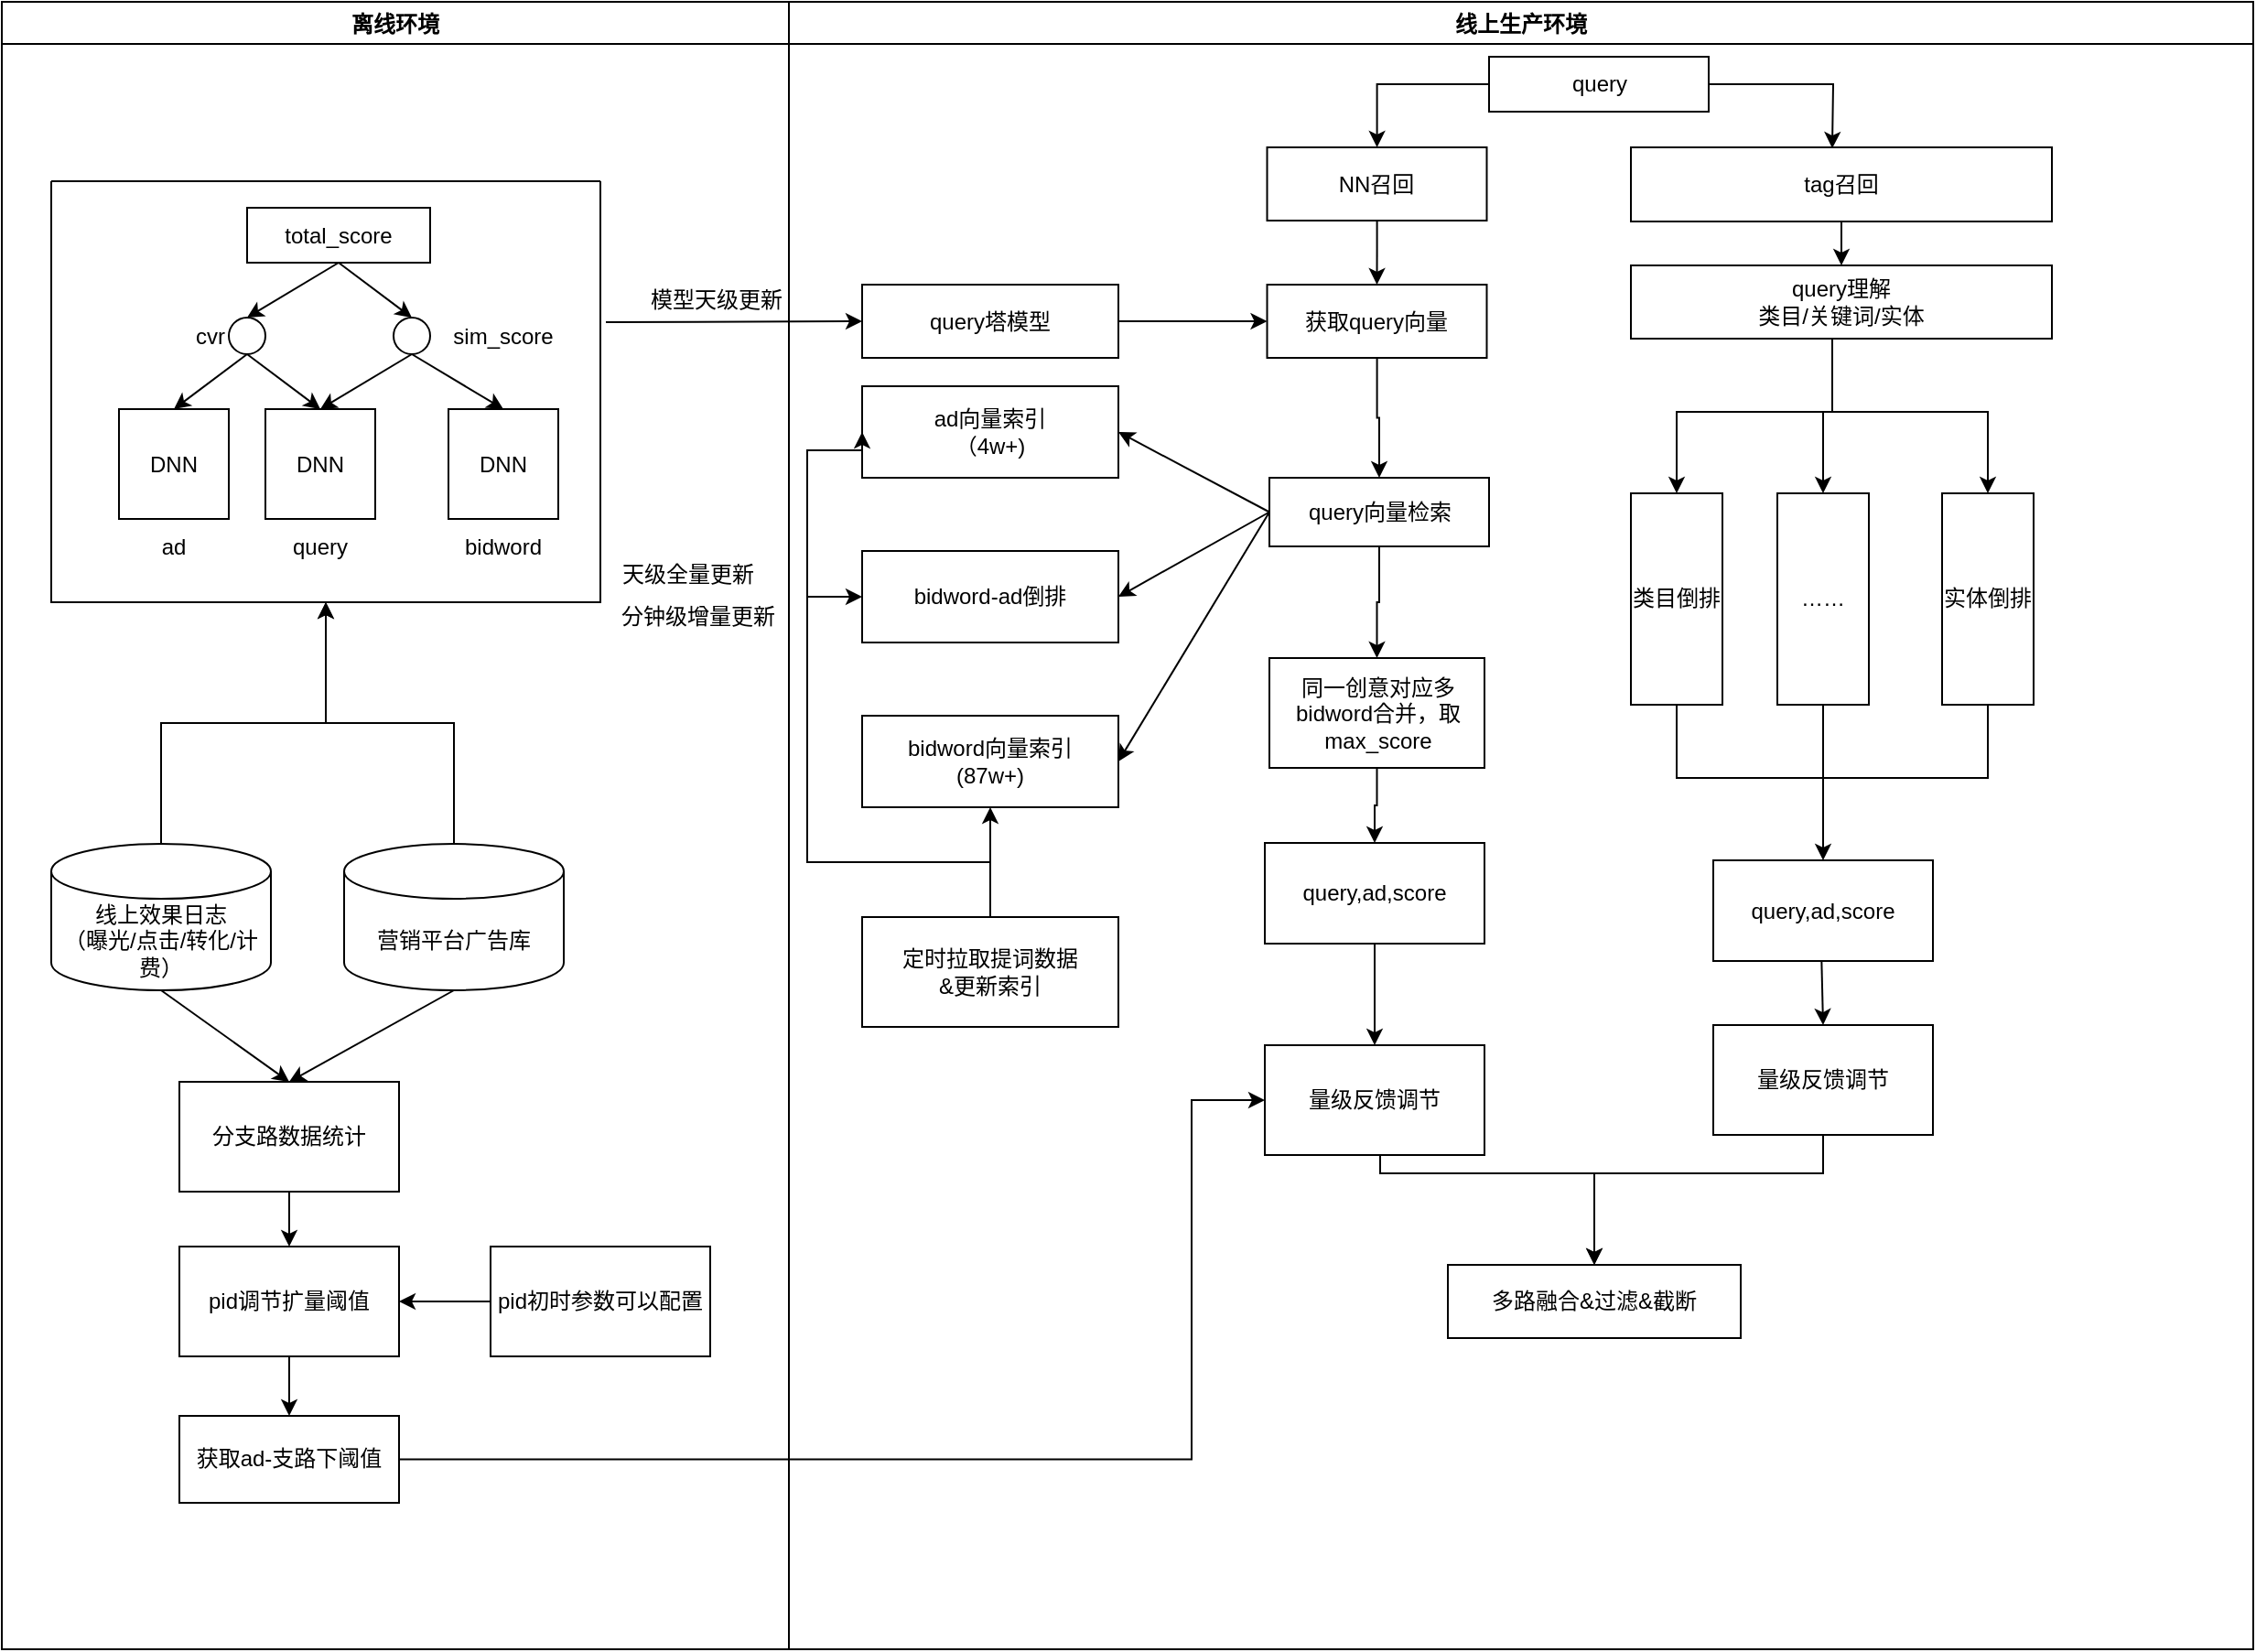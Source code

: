 <mxfile version="20.5.1" type="github">
  <diagram id="C5RBs43oDa-KdzZeNtuy" name="Page-1">
    <mxGraphModel dx="2912" dy="1023" grid="1" gridSize="10" guides="1" tooltips="1" connect="1" arrows="1" fold="1" page="1" pageScale="1" pageWidth="827" pageHeight="1169" math="0" shadow="0">
      <root>
        <mxCell id="WIyWlLk6GJQsqaUBKTNV-0" />
        <mxCell id="WIyWlLk6GJQsqaUBKTNV-1" parent="WIyWlLk6GJQsqaUBKTNV-0" />
        <mxCell id="zbjX_P3OZ4dOYIP-fuS6-56" value="" style="edgeStyle=orthogonalEdgeStyle;rounded=0;orthogonalLoop=1;jettySize=auto;html=1;" edge="1" parent="WIyWlLk6GJQsqaUBKTNV-1" source="zbjX_P3OZ4dOYIP-fuS6-52" target="zbjX_P3OZ4dOYIP-fuS6-55">
          <mxGeometry relative="1" as="geometry" />
        </mxCell>
        <mxCell id="zbjX_P3OZ4dOYIP-fuS6-52" value="获取query向量" style="whiteSpace=wrap;html=1;" vertex="1" parent="WIyWlLk6GJQsqaUBKTNV-1">
          <mxGeometry x="461.25" y="284.5" width="120" height="40" as="geometry" />
        </mxCell>
        <mxCell id="zbjX_P3OZ4dOYIP-fuS6-60" value="" style="edgeStyle=orthogonalEdgeStyle;rounded=0;orthogonalLoop=1;jettySize=auto;html=1;" edge="1" parent="WIyWlLk6GJQsqaUBKTNV-1" source="zbjX_P3OZ4dOYIP-fuS6-55" target="zbjX_P3OZ4dOYIP-fuS6-59">
          <mxGeometry relative="1" as="geometry" />
        </mxCell>
        <mxCell id="zbjX_P3OZ4dOYIP-fuS6-93" style="edgeStyle=orthogonalEdgeStyle;rounded=0;orthogonalLoop=1;jettySize=auto;html=1;entryX=0.5;entryY=0;entryDx=0;entryDy=0;" edge="1" parent="WIyWlLk6GJQsqaUBKTNV-1" source="zbjX_P3OZ4dOYIP-fuS6-57" target="zbjX_P3OZ4dOYIP-fuS6-52">
          <mxGeometry relative="1" as="geometry" />
        </mxCell>
        <mxCell id="zbjX_P3OZ4dOYIP-fuS6-57" value="NN召回" style="rounded=0;whiteSpace=wrap;html=1;" vertex="1" parent="WIyWlLk6GJQsqaUBKTNV-1">
          <mxGeometry x="461.25" y="209.5" width="120" height="40" as="geometry" />
        </mxCell>
        <mxCell id="zbjX_P3OZ4dOYIP-fuS6-114" value="" style="edgeStyle=orthogonalEdgeStyle;rounded=0;orthogonalLoop=1;jettySize=auto;html=1;" edge="1" parent="WIyWlLk6GJQsqaUBKTNV-1" source="zbjX_P3OZ4dOYIP-fuS6-59" target="zbjX_P3OZ4dOYIP-fuS6-113">
          <mxGeometry relative="1" as="geometry" />
        </mxCell>
        <mxCell id="zbjX_P3OZ4dOYIP-fuS6-59" value="同一创意对应多bidword合并，取max_score&lt;br&gt;" style="whiteSpace=wrap;html=1;rounded=0;" vertex="1" parent="WIyWlLk6GJQsqaUBKTNV-1">
          <mxGeometry x="462.5" y="488.5" width="117.5" height="60" as="geometry" />
        </mxCell>
        <mxCell id="zbjX_P3OZ4dOYIP-fuS6-77" value="" style="endArrow=classic;html=1;rounded=0;entryX=0;entryY=0.5;entryDx=0;entryDy=0;" edge="1" parent="WIyWlLk6GJQsqaUBKTNV-1" target="zbjX_P3OZ4dOYIP-fuS6-127">
          <mxGeometry width="50" height="50" relative="1" as="geometry">
            <mxPoint x="210" y="455" as="sourcePoint" />
            <mxPoint x="380" y="569" as="targetPoint" />
          </mxGeometry>
        </mxCell>
        <mxCell id="zbjX_P3OZ4dOYIP-fuS6-169" value="" style="edgeStyle=orthogonalEdgeStyle;rounded=0;orthogonalLoop=1;jettySize=auto;html=1;" edge="1" parent="WIyWlLk6GJQsqaUBKTNV-1" source="zbjX_P3OZ4dOYIP-fuS6-92" target="zbjX_P3OZ4dOYIP-fuS6-97">
          <mxGeometry relative="1" as="geometry" />
        </mxCell>
        <mxCell id="zbjX_P3OZ4dOYIP-fuS6-92" value="tag召回" style="rounded=0;whiteSpace=wrap;html=1;" vertex="1" parent="WIyWlLk6GJQsqaUBKTNV-1">
          <mxGeometry x="660" y="209.5" width="230" height="40.5" as="geometry" />
        </mxCell>
        <mxCell id="zbjX_P3OZ4dOYIP-fuS6-103" style="edgeStyle=orthogonalEdgeStyle;rounded=0;orthogonalLoop=1;jettySize=auto;html=1;entryX=0.5;entryY=0;entryDx=0;entryDy=0;" edge="1" parent="WIyWlLk6GJQsqaUBKTNV-1" source="zbjX_P3OZ4dOYIP-fuS6-97" target="zbjX_P3OZ4dOYIP-fuS6-98">
          <mxGeometry relative="1" as="geometry">
            <Array as="points">
              <mxPoint x="770" y="354" />
              <mxPoint x="685" y="354" />
            </Array>
          </mxGeometry>
        </mxCell>
        <mxCell id="zbjX_P3OZ4dOYIP-fuS6-97" value="query理解&lt;br&gt;类目/关键词/实体" style="whiteSpace=wrap;html=1;" vertex="1" parent="WIyWlLk6GJQsqaUBKTNV-1">
          <mxGeometry x="660" y="274" width="230" height="40" as="geometry" />
        </mxCell>
        <mxCell id="zbjX_P3OZ4dOYIP-fuS6-98" value="类目倒排" style="whiteSpace=wrap;html=1;" vertex="1" parent="WIyWlLk6GJQsqaUBKTNV-1">
          <mxGeometry x="660" y="398.5" width="50" height="115.5" as="geometry" />
        </mxCell>
        <mxCell id="zbjX_P3OZ4dOYIP-fuS6-107" value="" style="edgeStyle=orthogonalEdgeStyle;rounded=0;orthogonalLoop=1;jettySize=auto;html=1;" edge="1" parent="WIyWlLk6GJQsqaUBKTNV-1" source="zbjX_P3OZ4dOYIP-fuS6-100" target="zbjX_P3OZ4dOYIP-fuS6-106">
          <mxGeometry relative="1" as="geometry" />
        </mxCell>
        <mxCell id="zbjX_P3OZ4dOYIP-fuS6-100" value="……" style="whiteSpace=wrap;html=1;" vertex="1" parent="WIyWlLk6GJQsqaUBKTNV-1">
          <mxGeometry x="740" y="398.5" width="50" height="115.5" as="geometry" />
        </mxCell>
        <mxCell id="zbjX_P3OZ4dOYIP-fuS6-101" value="实体倒排" style="whiteSpace=wrap;html=1;" vertex="1" parent="WIyWlLk6GJQsqaUBKTNV-1">
          <mxGeometry x="830" y="398.5" width="50" height="115.5" as="geometry" />
        </mxCell>
        <mxCell id="zbjX_P3OZ4dOYIP-fuS6-106" value="query,ad,score" style="whiteSpace=wrap;html=1;" vertex="1" parent="WIyWlLk6GJQsqaUBKTNV-1">
          <mxGeometry x="705" y="599" width="120" height="55" as="geometry" />
        </mxCell>
        <mxCell id="zbjX_P3OZ4dOYIP-fuS6-111" value="" style="endArrow=classic;html=1;rounded=0;entryX=0.5;entryY=0;entryDx=0;entryDy=0;" edge="1" parent="WIyWlLk6GJQsqaUBKTNV-1" target="zbjX_P3OZ4dOYIP-fuS6-101">
          <mxGeometry width="50" height="50" relative="1" as="geometry">
            <mxPoint x="770" y="354" as="sourcePoint" />
            <mxPoint x="850" y="384" as="targetPoint" />
            <Array as="points">
              <mxPoint x="855" y="354" />
            </Array>
          </mxGeometry>
        </mxCell>
        <mxCell id="zbjX_P3OZ4dOYIP-fuS6-112" value="" style="endArrow=classic;html=1;rounded=0;entryX=0.5;entryY=0;entryDx=0;entryDy=0;" edge="1" parent="WIyWlLk6GJQsqaUBKTNV-1" target="zbjX_P3OZ4dOYIP-fuS6-100">
          <mxGeometry width="50" height="50" relative="1" as="geometry">
            <mxPoint x="765" y="354" as="sourcePoint" />
            <mxPoint x="640" y="404" as="targetPoint" />
          </mxGeometry>
        </mxCell>
        <mxCell id="zbjX_P3OZ4dOYIP-fuS6-113" value="query,ad,score" style="whiteSpace=wrap;html=1;rounded=0;" vertex="1" parent="WIyWlLk6GJQsqaUBKTNV-1">
          <mxGeometry x="460" y="589.5" width="120" height="55" as="geometry" />
        </mxCell>
        <mxCell id="zbjX_P3OZ4dOYIP-fuS6-117" value="" style="endArrow=none;html=1;rounded=0;exitX=0.5;exitY=1;exitDx=0;exitDy=0;" edge="1" parent="WIyWlLk6GJQsqaUBKTNV-1" source="zbjX_P3OZ4dOYIP-fuS6-98">
          <mxGeometry width="50" height="50" relative="1" as="geometry">
            <mxPoint x="590" y="434" as="sourcePoint" />
            <mxPoint x="770" y="554" as="targetPoint" />
            <Array as="points">
              <mxPoint x="685" y="554" />
            </Array>
          </mxGeometry>
        </mxCell>
        <mxCell id="zbjX_P3OZ4dOYIP-fuS6-118" value="" style="endArrow=none;html=1;rounded=0;exitX=0.5;exitY=1;exitDx=0;exitDy=0;" edge="1" parent="WIyWlLk6GJQsqaUBKTNV-1" source="zbjX_P3OZ4dOYIP-fuS6-101">
          <mxGeometry width="50" height="50" relative="1" as="geometry">
            <mxPoint x="695" y="468.5" as="sourcePoint" />
            <mxPoint x="770" y="554" as="targetPoint" />
            <Array as="points">
              <mxPoint x="855" y="554" />
            </Array>
          </mxGeometry>
        </mxCell>
        <mxCell id="zbjX_P3OZ4dOYIP-fuS6-121" style="edgeStyle=orthogonalEdgeStyle;rounded=0;orthogonalLoop=1;jettySize=auto;html=1;exitX=0.5;exitY=1;exitDx=0;exitDy=0;" edge="1" parent="WIyWlLk6GJQsqaUBKTNV-1">
          <mxGeometry relative="1" as="geometry">
            <mxPoint x="320" y="329.5" as="sourcePoint" />
            <mxPoint x="320" y="329.5" as="targetPoint" />
          </mxGeometry>
        </mxCell>
        <mxCell id="zbjX_P3OZ4dOYIP-fuS6-123" style="edgeStyle=orthogonalEdgeStyle;rounded=0;orthogonalLoop=1;jettySize=auto;html=1;exitX=0.5;exitY=1;exitDx=0;exitDy=0;" edge="1" parent="WIyWlLk6GJQsqaUBKTNV-1">
          <mxGeometry relative="1" as="geometry">
            <mxPoint x="320" y="329.5" as="sourcePoint" />
            <mxPoint x="320" y="329.5" as="targetPoint" />
          </mxGeometry>
        </mxCell>
        <mxCell id="zbjX_P3OZ4dOYIP-fuS6-125" value="" style="edgeStyle=orthogonalEdgeStyle;rounded=0;orthogonalLoop=1;jettySize=auto;html=1;" edge="1" parent="WIyWlLk6GJQsqaUBKTNV-1" source="zbjX_P3OZ4dOYIP-fuS6-124" target="zbjX_P3OZ4dOYIP-fuS6-52">
          <mxGeometry relative="1" as="geometry" />
        </mxCell>
        <mxCell id="zbjX_P3OZ4dOYIP-fuS6-124" value="query塔模型" style="whiteSpace=wrap;html=1;" vertex="1" parent="WIyWlLk6GJQsqaUBKTNV-1">
          <mxGeometry x="240" y="284.5" width="140" height="40" as="geometry" />
        </mxCell>
        <mxCell id="zbjX_P3OZ4dOYIP-fuS6-135" style="edgeStyle=orthogonalEdgeStyle;rounded=0;orthogonalLoop=1;jettySize=auto;html=1;entryX=0.5;entryY=0;entryDx=0;entryDy=0;" edge="1" parent="WIyWlLk6GJQsqaUBKTNV-1" source="zbjX_P3OZ4dOYIP-fuS6-130" target="zbjX_P3OZ4dOYIP-fuS6-133">
          <mxGeometry relative="1" as="geometry">
            <Array as="points">
              <mxPoint x="765" y="770" />
              <mxPoint x="640" y="770" />
            </Array>
          </mxGeometry>
        </mxCell>
        <mxCell id="zbjX_P3OZ4dOYIP-fuS6-130" value="量级反馈调节" style="whiteSpace=wrap;html=1;rounded=0;" vertex="1" parent="WIyWlLk6GJQsqaUBKTNV-1">
          <mxGeometry x="705" y="689" width="120" height="60" as="geometry" />
        </mxCell>
        <mxCell id="zbjX_P3OZ4dOYIP-fuS6-131" value="" style="endArrow=classic;html=1;rounded=0;exitX=0.5;exitY=1;exitDx=0;exitDy=0;entryX=0.5;entryY=0;entryDx=0;entryDy=0;" edge="1" parent="WIyWlLk6GJQsqaUBKTNV-1" source="zbjX_P3OZ4dOYIP-fuS6-113" target="zbjX_P3OZ4dOYIP-fuS6-129">
          <mxGeometry width="50" height="50" relative="1" as="geometry">
            <mxPoint x="660" y="744.5" as="sourcePoint" />
            <mxPoint x="520" y="684.5" as="targetPoint" />
          </mxGeometry>
        </mxCell>
        <mxCell id="zbjX_P3OZ4dOYIP-fuS6-132" value="" style="endArrow=classic;html=1;rounded=0;exitX=0.5;exitY=1;exitDx=0;exitDy=0;entryX=0.5;entryY=0;entryDx=0;entryDy=0;" edge="1" parent="WIyWlLk6GJQsqaUBKTNV-1" target="zbjX_P3OZ4dOYIP-fuS6-130">
          <mxGeometry width="50" height="50" relative="1" as="geometry">
            <mxPoint x="764.17" y="654" as="sourcePoint" />
            <mxPoint x="765.516" y="689" as="targetPoint" />
          </mxGeometry>
        </mxCell>
        <mxCell id="zbjX_P3OZ4dOYIP-fuS6-139" value="线上生产环境" style="swimlane;" vertex="1" parent="WIyWlLk6GJQsqaUBKTNV-1">
          <mxGeometry x="200" y="130" width="800" height="900" as="geometry" />
        </mxCell>
        <mxCell id="zbjX_P3OZ4dOYIP-fuS6-133" value="多路融合&amp;amp;过滤&amp;amp;截断" style="whiteSpace=wrap;html=1;rounded=0;" vertex="1" parent="zbjX_P3OZ4dOYIP-fuS6-139">
          <mxGeometry x="360" y="690" width="160" height="40" as="geometry" />
        </mxCell>
        <mxCell id="zbjX_P3OZ4dOYIP-fuS6-173" value="query" style="rounded=0;whiteSpace=wrap;html=1;" vertex="1" parent="zbjX_P3OZ4dOYIP-fuS6-139">
          <mxGeometry x="382.5" y="30" width="120" height="30" as="geometry" />
        </mxCell>
        <mxCell id="zbjX_P3OZ4dOYIP-fuS6-176" value="" style="edgeStyle=orthogonalEdgeStyle;rounded=0;orthogonalLoop=1;jettySize=auto;html=1;" edge="1" parent="zbjX_P3OZ4dOYIP-fuS6-139" source="zbjX_P3OZ4dOYIP-fuS6-69" target="zbjX_P3OZ4dOYIP-fuS6-62">
          <mxGeometry relative="1" as="geometry" />
        </mxCell>
        <mxCell id="zbjX_P3OZ4dOYIP-fuS6-69" value="定时拉取提词数据&lt;br&gt;&amp;amp;更新索引" style="whiteSpace=wrap;html=1;" vertex="1" parent="zbjX_P3OZ4dOYIP-fuS6-139">
          <mxGeometry x="40" y="500" width="140" height="60" as="geometry" />
        </mxCell>
        <mxCell id="zbjX_P3OZ4dOYIP-fuS6-62" value="bidword向量索引&lt;br&gt;(87w+)" style="rounded=0;whiteSpace=wrap;html=1;" vertex="1" parent="zbjX_P3OZ4dOYIP-fuS6-139">
          <mxGeometry x="40" y="390" width="140" height="50" as="geometry" />
        </mxCell>
        <mxCell id="zbjX_P3OZ4dOYIP-fuS6-127" value="bidword-ad倒排" style="rounded=0;whiteSpace=wrap;html=1;" vertex="1" parent="zbjX_P3OZ4dOYIP-fuS6-139">
          <mxGeometry x="40" y="300" width="140" height="50" as="geometry" />
        </mxCell>
        <mxCell id="zbjX_P3OZ4dOYIP-fuS6-63" value="ad向量索引&lt;br&gt;（4w+)" style="rounded=0;whiteSpace=wrap;html=1;" vertex="1" parent="zbjX_P3OZ4dOYIP-fuS6-139">
          <mxGeometry x="40" y="210" width="140" height="50" as="geometry" />
        </mxCell>
        <mxCell id="zbjX_P3OZ4dOYIP-fuS6-96" style="edgeStyle=orthogonalEdgeStyle;rounded=0;orthogonalLoop=1;jettySize=auto;html=1;entryX=0;entryY=0.5;entryDx=0;entryDy=0;" edge="1" parent="zbjX_P3OZ4dOYIP-fuS6-139" source="zbjX_P3OZ4dOYIP-fuS6-69" target="zbjX_P3OZ4dOYIP-fuS6-63">
          <mxGeometry relative="1" as="geometry">
            <Array as="points">
              <mxPoint x="110" y="470" />
              <mxPoint x="10" y="470" />
              <mxPoint x="10" y="245" />
            </Array>
          </mxGeometry>
        </mxCell>
        <mxCell id="zbjX_P3OZ4dOYIP-fuS6-129" value="量级反馈调节" style="whiteSpace=wrap;html=1;rounded=0;" vertex="1" parent="zbjX_P3OZ4dOYIP-fuS6-139">
          <mxGeometry x="260" y="570" width="120" height="60" as="geometry" />
        </mxCell>
        <mxCell id="zbjX_P3OZ4dOYIP-fuS6-134" style="edgeStyle=orthogonalEdgeStyle;rounded=0;orthogonalLoop=1;jettySize=auto;html=1;entryX=0.5;entryY=0;entryDx=0;entryDy=0;" edge="1" parent="zbjX_P3OZ4dOYIP-fuS6-139" source="zbjX_P3OZ4dOYIP-fuS6-129" target="zbjX_P3OZ4dOYIP-fuS6-133">
          <mxGeometry relative="1" as="geometry">
            <Array as="points">
              <mxPoint x="323" y="640" />
              <mxPoint x="440" y="640" />
            </Array>
          </mxGeometry>
        </mxCell>
        <mxCell id="zbjX_P3OZ4dOYIP-fuS6-55" value="query向量检索" style="rounded=0;whiteSpace=wrap;html=1;" vertex="1" parent="zbjX_P3OZ4dOYIP-fuS6-139">
          <mxGeometry x="262.5" y="260" width="120" height="37.5" as="geometry" />
        </mxCell>
        <mxCell id="zbjX_P3OZ4dOYIP-fuS6-65" value="" style="endArrow=classic;html=1;rounded=0;exitX=0;exitY=0.5;exitDx=0;exitDy=0;entryX=1;entryY=0.5;entryDx=0;entryDy=0;" edge="1" parent="zbjX_P3OZ4dOYIP-fuS6-139" source="zbjX_P3OZ4dOYIP-fuS6-55" target="zbjX_P3OZ4dOYIP-fuS6-63">
          <mxGeometry width="50" height="50" relative="1" as="geometry">
            <mxPoint x="272.5" y="287.75" as="sourcePoint" />
            <mxPoint x="200" y="189" as="targetPoint" />
          </mxGeometry>
        </mxCell>
        <mxCell id="zbjX_P3OZ4dOYIP-fuS6-66" value="" style="endArrow=classic;html=1;rounded=0;entryX=1;entryY=0.5;entryDx=0;entryDy=0;exitX=0;exitY=0.5;exitDx=0;exitDy=0;" edge="1" parent="zbjX_P3OZ4dOYIP-fuS6-139" source="zbjX_P3OZ4dOYIP-fuS6-55" target="zbjX_P3OZ4dOYIP-fuS6-62">
          <mxGeometry width="50" height="50" relative="1" as="geometry">
            <mxPoint x="260" y="279" as="sourcePoint" />
            <mxPoint x="200" y="287.75" as="targetPoint" />
          </mxGeometry>
        </mxCell>
        <mxCell id="zbjX_P3OZ4dOYIP-fuS6-183" value="" style="endArrow=classic;html=1;rounded=0;exitX=0;exitY=0.5;exitDx=0;exitDy=0;entryX=1;entryY=0.5;entryDx=0;entryDy=0;" edge="1" parent="zbjX_P3OZ4dOYIP-fuS6-139" source="zbjX_P3OZ4dOYIP-fuS6-55" target="zbjX_P3OZ4dOYIP-fuS6-127">
          <mxGeometry width="50" height="50" relative="1" as="geometry">
            <mxPoint x="272.5" y="288.75" as="sourcePoint" />
            <mxPoint x="190" y="245" as="targetPoint" />
          </mxGeometry>
        </mxCell>
        <mxCell id="zbjX_P3OZ4dOYIP-fuS6-140" value="离线环境" style="swimlane;" vertex="1" parent="WIyWlLk6GJQsqaUBKTNV-1">
          <mxGeometry x="-230" y="130" width="430" height="900" as="geometry" />
        </mxCell>
        <mxCell id="zbjX_P3OZ4dOYIP-fuS6-1" value="DNN" style="whiteSpace=wrap;html=1;aspect=fixed;" vertex="1" parent="zbjX_P3OZ4dOYIP-fuS6-140">
          <mxGeometry x="64" y="222.5" width="60" height="60" as="geometry" />
        </mxCell>
        <mxCell id="zbjX_P3OZ4dOYIP-fuS6-2" value="ad" style="text;html=1;strokeColor=none;fillColor=none;align=center;verticalAlign=middle;whiteSpace=wrap;rounded=0;" vertex="1" parent="zbjX_P3OZ4dOYIP-fuS6-140">
          <mxGeometry x="64" y="282.5" width="60" height="30" as="geometry" />
        </mxCell>
        <mxCell id="zbjX_P3OZ4dOYIP-fuS6-3" value="DNN" style="whiteSpace=wrap;html=1;aspect=fixed;" vertex="1" parent="zbjX_P3OZ4dOYIP-fuS6-140">
          <mxGeometry x="144" y="222.5" width="60" height="60" as="geometry" />
        </mxCell>
        <mxCell id="zbjX_P3OZ4dOYIP-fuS6-5" value="DNN" style="whiteSpace=wrap;html=1;aspect=fixed;" vertex="1" parent="zbjX_P3OZ4dOYIP-fuS6-140">
          <mxGeometry x="244" y="222.5" width="60" height="60" as="geometry" />
        </mxCell>
        <mxCell id="zbjX_P3OZ4dOYIP-fuS6-6" value="bidword" style="text;html=1;strokeColor=none;fillColor=none;align=center;verticalAlign=middle;whiteSpace=wrap;rounded=0;" vertex="1" parent="zbjX_P3OZ4dOYIP-fuS6-140">
          <mxGeometry x="244" y="282.5" width="60" height="30" as="geometry" />
        </mxCell>
        <mxCell id="zbjX_P3OZ4dOYIP-fuS6-7" value="query" style="text;html=1;strokeColor=none;fillColor=none;align=center;verticalAlign=middle;whiteSpace=wrap;rounded=0;" vertex="1" parent="zbjX_P3OZ4dOYIP-fuS6-140">
          <mxGeometry x="144" y="282.5" width="60" height="30" as="geometry" />
        </mxCell>
        <mxCell id="zbjX_P3OZ4dOYIP-fuS6-8" value="" style="ellipse;whiteSpace=wrap;html=1;aspect=fixed;" vertex="1" parent="zbjX_P3OZ4dOYIP-fuS6-140">
          <mxGeometry x="124" y="172.5" width="20" height="20" as="geometry" />
        </mxCell>
        <mxCell id="zbjX_P3OZ4dOYIP-fuS6-10" value="" style="endArrow=classic;html=1;rounded=0;exitX=0.5;exitY=1;exitDx=0;exitDy=0;entryX=0.5;entryY=0;entryDx=0;entryDy=0;" edge="1" parent="zbjX_P3OZ4dOYIP-fuS6-140" source="zbjX_P3OZ4dOYIP-fuS6-8" target="zbjX_P3OZ4dOYIP-fuS6-1">
          <mxGeometry width="50" height="50" relative="1" as="geometry">
            <mxPoint x="424" y="272.5" as="sourcePoint" />
            <mxPoint x="474" y="222.5" as="targetPoint" />
          </mxGeometry>
        </mxCell>
        <mxCell id="zbjX_P3OZ4dOYIP-fuS6-11" value="" style="endArrow=classic;html=1;rounded=0;exitX=0.5;exitY=1;exitDx=0;exitDy=0;entryX=0.5;entryY=0;entryDx=0;entryDy=0;" edge="1" parent="zbjX_P3OZ4dOYIP-fuS6-140" source="zbjX_P3OZ4dOYIP-fuS6-8" target="zbjX_P3OZ4dOYIP-fuS6-3">
          <mxGeometry width="50" height="50" relative="1" as="geometry">
            <mxPoint x="144" y="202.5" as="sourcePoint" />
            <mxPoint x="104" y="232.5" as="targetPoint" />
          </mxGeometry>
        </mxCell>
        <mxCell id="zbjX_P3OZ4dOYIP-fuS6-14" value="" style="ellipse;whiteSpace=wrap;html=1;aspect=fixed;" vertex="1" parent="zbjX_P3OZ4dOYIP-fuS6-140">
          <mxGeometry x="214" y="172.5" width="20" height="20" as="geometry" />
        </mxCell>
        <mxCell id="zbjX_P3OZ4dOYIP-fuS6-16" value="" style="endArrow=classic;html=1;rounded=0;exitX=0.5;exitY=1;exitDx=0;exitDy=0;entryX=0.5;entryY=0;entryDx=0;entryDy=0;" edge="1" parent="zbjX_P3OZ4dOYIP-fuS6-140" source="zbjX_P3OZ4dOYIP-fuS6-14" target="zbjX_P3OZ4dOYIP-fuS6-3">
          <mxGeometry width="50" height="50" relative="1" as="geometry">
            <mxPoint x="144" y="202.5" as="sourcePoint" />
            <mxPoint x="184" y="232.5" as="targetPoint" />
          </mxGeometry>
        </mxCell>
        <mxCell id="zbjX_P3OZ4dOYIP-fuS6-17" value="" style="endArrow=classic;html=1;rounded=0;exitX=0.5;exitY=1;exitDx=0;exitDy=0;entryX=0.5;entryY=0;entryDx=0;entryDy=0;" edge="1" parent="zbjX_P3OZ4dOYIP-fuS6-140" source="zbjX_P3OZ4dOYIP-fuS6-14" target="zbjX_P3OZ4dOYIP-fuS6-5">
          <mxGeometry width="50" height="50" relative="1" as="geometry">
            <mxPoint x="244" y="202.5" as="sourcePoint" />
            <mxPoint x="184" y="232.5" as="targetPoint" />
          </mxGeometry>
        </mxCell>
        <mxCell id="zbjX_P3OZ4dOYIP-fuS6-19" value="total_score" style="rounded=0;whiteSpace=wrap;html=1;" vertex="1" parent="zbjX_P3OZ4dOYIP-fuS6-140">
          <mxGeometry x="134" y="112.5" width="100" height="30" as="geometry" />
        </mxCell>
        <mxCell id="zbjX_P3OZ4dOYIP-fuS6-20" value="" style="endArrow=classic;html=1;rounded=0;exitX=0.5;exitY=1;exitDx=0;exitDy=0;" edge="1" parent="zbjX_P3OZ4dOYIP-fuS6-140" source="zbjX_P3OZ4dOYIP-fuS6-19">
          <mxGeometry width="50" height="50" relative="1" as="geometry">
            <mxPoint x="144" y="202.5" as="sourcePoint" />
            <mxPoint x="134" y="172.5" as="targetPoint" />
          </mxGeometry>
        </mxCell>
        <mxCell id="zbjX_P3OZ4dOYIP-fuS6-21" value="" style="endArrow=classic;html=1;rounded=0;exitX=0.5;exitY=1;exitDx=0;exitDy=0;entryX=0.5;entryY=0;entryDx=0;entryDy=0;" edge="1" parent="zbjX_P3OZ4dOYIP-fuS6-140" source="zbjX_P3OZ4dOYIP-fuS6-19" target="zbjX_P3OZ4dOYIP-fuS6-14">
          <mxGeometry width="50" height="50" relative="1" as="geometry">
            <mxPoint x="184" y="132.5" as="sourcePoint" />
            <mxPoint x="144" y="182.5" as="targetPoint" />
          </mxGeometry>
        </mxCell>
        <mxCell id="zbjX_P3OZ4dOYIP-fuS6-22" value="cvr" style="text;html=1;strokeColor=none;fillColor=none;align=center;verticalAlign=middle;whiteSpace=wrap;rounded=0;" vertex="1" parent="zbjX_P3OZ4dOYIP-fuS6-140">
          <mxGeometry x="84" y="167.5" width="60" height="30" as="geometry" />
        </mxCell>
        <mxCell id="zbjX_P3OZ4dOYIP-fuS6-23" value="sim_score" style="text;html=1;strokeColor=none;fillColor=none;align=center;verticalAlign=middle;whiteSpace=wrap;rounded=0;" vertex="1" parent="zbjX_P3OZ4dOYIP-fuS6-140">
          <mxGeometry x="244" y="167.5" width="60" height="30" as="geometry" />
        </mxCell>
        <mxCell id="zbjX_P3OZ4dOYIP-fuS6-164" value="" style="swimlane;startSize=0;" vertex="1" parent="zbjX_P3OZ4dOYIP-fuS6-140">
          <mxGeometry x="27" y="98" width="300" height="230" as="geometry" />
        </mxCell>
        <mxCell id="zbjX_P3OZ4dOYIP-fuS6-170" value="天级全量更新" style="text;html=1;strokeColor=none;fillColor=none;align=center;verticalAlign=middle;whiteSpace=wrap;rounded=0;" vertex="1" parent="zbjX_P3OZ4dOYIP-fuS6-140">
          <mxGeometry x="333" y="298" width="84" height="30" as="geometry" />
        </mxCell>
        <mxCell id="zbjX_P3OZ4dOYIP-fuS6-166" value="模型天级更新" style="text;html=1;align=center;verticalAlign=middle;resizable=0;points=[];autosize=1;strokeColor=none;fillColor=none;" vertex="1" parent="zbjX_P3OZ4dOYIP-fuS6-140">
          <mxGeometry x="340" y="147.5" width="100" height="30" as="geometry" />
        </mxCell>
        <mxCell id="zbjX_P3OZ4dOYIP-fuS6-179" style="edgeStyle=orthogonalEdgeStyle;rounded=0;orthogonalLoop=1;jettySize=auto;html=1;entryX=0.5;entryY=1;entryDx=0;entryDy=0;" edge="1" parent="zbjX_P3OZ4dOYIP-fuS6-140" source="zbjX_P3OZ4dOYIP-fuS6-33" target="zbjX_P3OZ4dOYIP-fuS6-164">
          <mxGeometry relative="1" as="geometry" />
        </mxCell>
        <mxCell id="zbjX_P3OZ4dOYIP-fuS6-33" value="线上效果日志&lt;br&gt;（曝光/点击/转化/计费）" style="shape=cylinder3;whiteSpace=wrap;html=1;boundedLbl=1;backgroundOutline=1;size=15;" vertex="1" parent="zbjX_P3OZ4dOYIP-fuS6-140">
          <mxGeometry x="27" y="460" width="120" height="80" as="geometry" />
        </mxCell>
        <mxCell id="zbjX_P3OZ4dOYIP-fuS6-180" style="edgeStyle=orthogonalEdgeStyle;rounded=0;orthogonalLoop=1;jettySize=auto;html=1;entryX=0.5;entryY=1;entryDx=0;entryDy=0;" edge="1" parent="zbjX_P3OZ4dOYIP-fuS6-140" source="zbjX_P3OZ4dOYIP-fuS6-34" target="zbjX_P3OZ4dOYIP-fuS6-164">
          <mxGeometry relative="1" as="geometry" />
        </mxCell>
        <mxCell id="zbjX_P3OZ4dOYIP-fuS6-34" value="营销平台广告库" style="shape=cylinder3;whiteSpace=wrap;html=1;boundedLbl=1;backgroundOutline=1;size=15;" vertex="1" parent="zbjX_P3OZ4dOYIP-fuS6-140">
          <mxGeometry x="187" y="460" width="120" height="80" as="geometry" />
        </mxCell>
        <mxCell id="zbjX_P3OZ4dOYIP-fuS6-36" value="分支路数据统计" style="whiteSpace=wrap;html=1;rounded=0;" vertex="1" parent="zbjX_P3OZ4dOYIP-fuS6-140">
          <mxGeometry x="97" y="590" width="120" height="60" as="geometry" />
        </mxCell>
        <mxCell id="zbjX_P3OZ4dOYIP-fuS6-37" value="" style="endArrow=classic;html=1;rounded=0;entryX=0.5;entryY=0;entryDx=0;entryDy=0;exitX=0.5;exitY=1;exitDx=0;exitDy=0;exitPerimeter=0;" edge="1" parent="zbjX_P3OZ4dOYIP-fuS6-140" source="zbjX_P3OZ4dOYIP-fuS6-33" target="zbjX_P3OZ4dOYIP-fuS6-36">
          <mxGeometry width="50" height="50" relative="1" as="geometry">
            <mxPoint x="87" y="560" as="sourcePoint" />
            <mxPoint x="-128" y="710" as="targetPoint" />
          </mxGeometry>
        </mxCell>
        <mxCell id="zbjX_P3OZ4dOYIP-fuS6-39" value="" style="endArrow=classic;html=1;rounded=0;entryX=0.5;entryY=0;entryDx=0;entryDy=0;exitX=0.5;exitY=1;exitDx=0;exitDy=0;exitPerimeter=0;" edge="1" parent="zbjX_P3OZ4dOYIP-fuS6-140" source="zbjX_P3OZ4dOYIP-fuS6-34" target="zbjX_P3OZ4dOYIP-fuS6-36">
          <mxGeometry width="50" height="50" relative="1" as="geometry">
            <mxPoint x="97" y="550" as="sourcePoint" />
            <mxPoint x="167" y="610" as="targetPoint" />
          </mxGeometry>
        </mxCell>
        <mxCell id="zbjX_P3OZ4dOYIP-fuS6-40" value="pid调节扩量阈值" style="whiteSpace=wrap;html=1;rounded=0;" vertex="1" parent="zbjX_P3OZ4dOYIP-fuS6-140">
          <mxGeometry x="97" y="680" width="120" height="60" as="geometry" />
        </mxCell>
        <mxCell id="zbjX_P3OZ4dOYIP-fuS6-41" value="" style="edgeStyle=orthogonalEdgeStyle;rounded=0;orthogonalLoop=1;jettySize=auto;html=1;" edge="1" parent="zbjX_P3OZ4dOYIP-fuS6-140" source="zbjX_P3OZ4dOYIP-fuS6-36" target="zbjX_P3OZ4dOYIP-fuS6-40">
          <mxGeometry relative="1" as="geometry" />
        </mxCell>
        <mxCell id="zbjX_P3OZ4dOYIP-fuS6-43" value="获取ad-支路下阈值" style="whiteSpace=wrap;html=1;rounded=0;" vertex="1" parent="zbjX_P3OZ4dOYIP-fuS6-140">
          <mxGeometry x="97" y="772.5" width="120" height="47.5" as="geometry" />
        </mxCell>
        <mxCell id="zbjX_P3OZ4dOYIP-fuS6-44" value="" style="edgeStyle=orthogonalEdgeStyle;rounded=0;orthogonalLoop=1;jettySize=auto;html=1;" edge="1" parent="zbjX_P3OZ4dOYIP-fuS6-140" source="zbjX_P3OZ4dOYIP-fuS6-40" target="zbjX_P3OZ4dOYIP-fuS6-43">
          <mxGeometry relative="1" as="geometry" />
        </mxCell>
        <mxCell id="zbjX_P3OZ4dOYIP-fuS6-46" style="edgeStyle=orthogonalEdgeStyle;rounded=0;orthogonalLoop=1;jettySize=auto;html=1;entryX=1;entryY=0.5;entryDx=0;entryDy=0;" edge="1" parent="zbjX_P3OZ4dOYIP-fuS6-140" source="zbjX_P3OZ4dOYIP-fuS6-45" target="zbjX_P3OZ4dOYIP-fuS6-40">
          <mxGeometry relative="1" as="geometry" />
        </mxCell>
        <mxCell id="zbjX_P3OZ4dOYIP-fuS6-45" value="pid初时参数可以配置" style="whiteSpace=wrap;html=1;rounded=0;" vertex="1" parent="zbjX_P3OZ4dOYIP-fuS6-140">
          <mxGeometry x="267" y="680" width="120" height="60" as="geometry" />
        </mxCell>
        <mxCell id="zbjX_P3OZ4dOYIP-fuS6-165" value="" style="endArrow=classic;html=1;rounded=0;entryX=0;entryY=0.5;entryDx=0;entryDy=0;" edge="1" parent="WIyWlLk6GJQsqaUBKTNV-1" target="zbjX_P3OZ4dOYIP-fuS6-124">
          <mxGeometry width="50" height="50" relative="1" as="geometry">
            <mxPoint x="100" y="305" as="sourcePoint" />
            <mxPoint x="350" y="570" as="targetPoint" />
            <Array as="points" />
          </mxGeometry>
        </mxCell>
        <mxCell id="zbjX_P3OZ4dOYIP-fuS6-47" style="edgeStyle=orthogonalEdgeStyle;rounded=0;orthogonalLoop=1;jettySize=auto;html=1;entryX=0;entryY=0.5;entryDx=0;entryDy=0;" edge="1" parent="WIyWlLk6GJQsqaUBKTNV-1" source="zbjX_P3OZ4dOYIP-fuS6-43" target="zbjX_P3OZ4dOYIP-fuS6-129">
          <mxGeometry relative="1" as="geometry">
            <mxPoint x="-460" y="670" as="targetPoint" />
            <Array as="points">
              <mxPoint x="420" y="926" />
              <mxPoint x="420" y="730" />
            </Array>
          </mxGeometry>
        </mxCell>
        <mxCell id="zbjX_P3OZ4dOYIP-fuS6-171" value="分钟级增量更新" style="text;html=1;strokeColor=none;fillColor=none;align=center;verticalAlign=middle;whiteSpace=wrap;rounded=0;" vertex="1" parent="WIyWlLk6GJQsqaUBKTNV-1">
          <mxGeometry x="104" y="451" width="93" height="30" as="geometry" />
        </mxCell>
        <mxCell id="zbjX_P3OZ4dOYIP-fuS6-181" style="edgeStyle=orthogonalEdgeStyle;rounded=0;orthogonalLoop=1;jettySize=auto;html=1;" edge="1" parent="WIyWlLk6GJQsqaUBKTNV-1" source="zbjX_P3OZ4dOYIP-fuS6-173" target="zbjX_P3OZ4dOYIP-fuS6-57">
          <mxGeometry relative="1" as="geometry" />
        </mxCell>
        <mxCell id="zbjX_P3OZ4dOYIP-fuS6-182" style="edgeStyle=orthogonalEdgeStyle;rounded=0;orthogonalLoop=1;jettySize=auto;html=1;" edge="1" parent="WIyWlLk6GJQsqaUBKTNV-1" source="zbjX_P3OZ4dOYIP-fuS6-173">
          <mxGeometry relative="1" as="geometry">
            <mxPoint x="770" y="210" as="targetPoint" />
          </mxGeometry>
        </mxCell>
      </root>
    </mxGraphModel>
  </diagram>
</mxfile>
